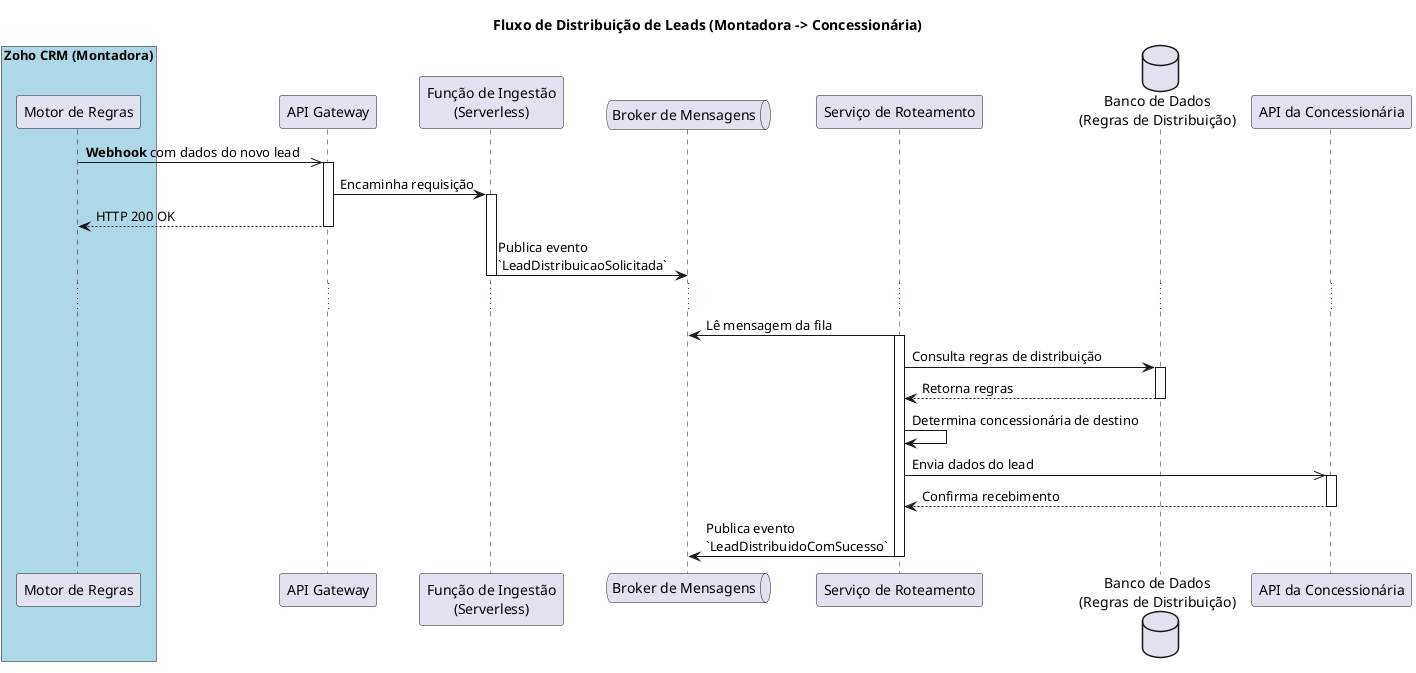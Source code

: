 @startuml
' !theme vibrant
title Fluxo de Distribuição de Leads (Montadora -> Concessionária)

box "Zoho CRM (Montadora)" #LightBlue
    participant "Motor de Regras" as crm_rules
end box

participant "API Gateway" as gateway
participant "Função de Ingestão\n(Serverless)" as ingestion_fn
queue "Broker de Mensagens" as broker
participant "Serviço de Roteamento" as routing_svc
database "Banco de Dados\n(Regras de Distribuição)" as rules_db
participant "API da Concessionária" as dealer_api

crm_rules ->> gateway: **Webhook** com dados do novo lead
activate gateway

gateway -> ingestion_fn: Encaminha requisição
activate ingestion_fn
gateway --> crm_rules: HTTP 200 OK
deactivate gateway

ingestion_fn -> broker: Publica evento\n`LeadDistribuicaoSolicitada`
deactivate ingestion_fn

...

routing_svc -> broker: Lê mensagem da fila
activate routing_svc

routing_svc -> rules_db: Consulta regras de distribuição
activate rules_db
rules_db --> routing_svc: Retorna regras
deactivate rules_db

routing_svc -> routing_svc: Determina concessionária de destino

routing_svc ->> dealer_api: Envia dados do lead
activate dealer_api
dealer_api --> routing_svc: Confirma recebimento
deactivate dealer_api

routing_svc -> broker: Publica evento\n`LeadDistribuidoComSucesso`
deactivate routing_svc

@enduml
